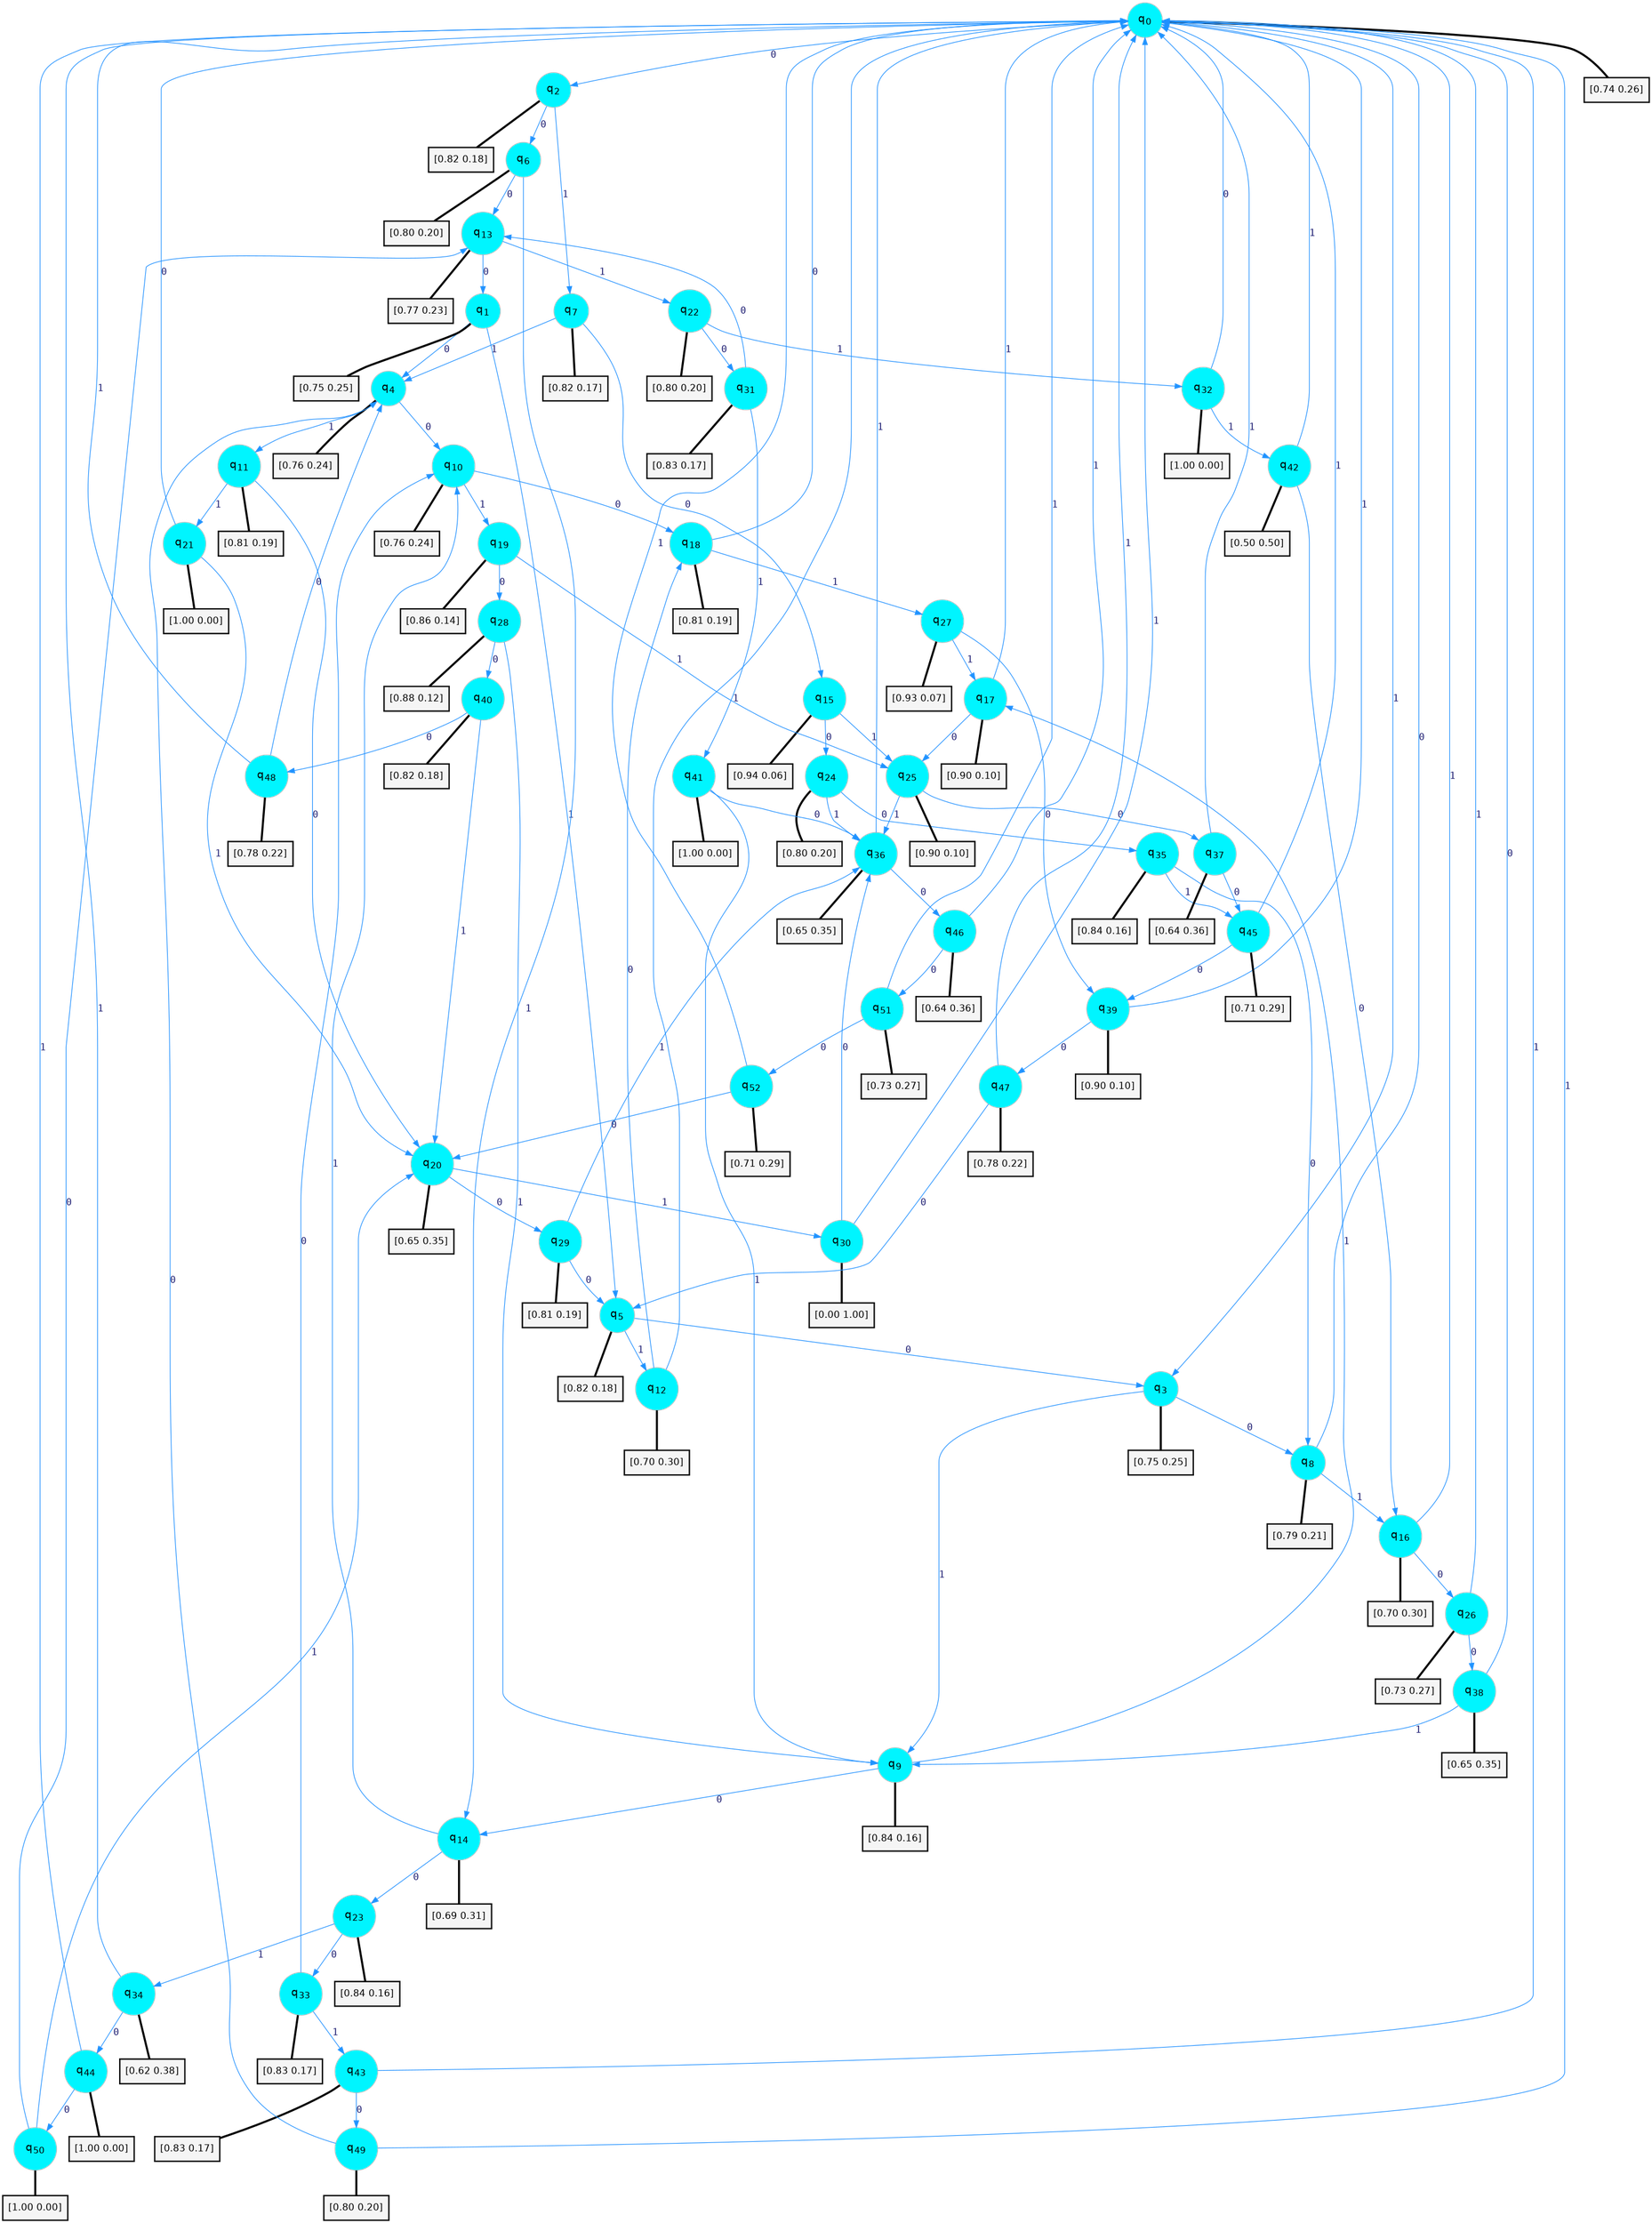 digraph G {
graph [
bgcolor=transparent, dpi=300, rankdir=TD, size="40,25"];
node [
color=gray, fillcolor=turquoise1, fontcolor=black, fontname=Helvetica, fontsize=16, fontweight=bold, shape=circle, style=filled];
edge [
arrowsize=1, color=dodgerblue1, fontcolor=midnightblue, fontname=courier, fontweight=bold, penwidth=1, style=solid, weight=20];
0[label=<q<SUB>0</SUB>>];
1[label=<q<SUB>1</SUB>>];
2[label=<q<SUB>2</SUB>>];
3[label=<q<SUB>3</SUB>>];
4[label=<q<SUB>4</SUB>>];
5[label=<q<SUB>5</SUB>>];
6[label=<q<SUB>6</SUB>>];
7[label=<q<SUB>7</SUB>>];
8[label=<q<SUB>8</SUB>>];
9[label=<q<SUB>9</SUB>>];
10[label=<q<SUB>10</SUB>>];
11[label=<q<SUB>11</SUB>>];
12[label=<q<SUB>12</SUB>>];
13[label=<q<SUB>13</SUB>>];
14[label=<q<SUB>14</SUB>>];
15[label=<q<SUB>15</SUB>>];
16[label=<q<SUB>16</SUB>>];
17[label=<q<SUB>17</SUB>>];
18[label=<q<SUB>18</SUB>>];
19[label=<q<SUB>19</SUB>>];
20[label=<q<SUB>20</SUB>>];
21[label=<q<SUB>21</SUB>>];
22[label=<q<SUB>22</SUB>>];
23[label=<q<SUB>23</SUB>>];
24[label=<q<SUB>24</SUB>>];
25[label=<q<SUB>25</SUB>>];
26[label=<q<SUB>26</SUB>>];
27[label=<q<SUB>27</SUB>>];
28[label=<q<SUB>28</SUB>>];
29[label=<q<SUB>29</SUB>>];
30[label=<q<SUB>30</SUB>>];
31[label=<q<SUB>31</SUB>>];
32[label=<q<SUB>32</SUB>>];
33[label=<q<SUB>33</SUB>>];
34[label=<q<SUB>34</SUB>>];
35[label=<q<SUB>35</SUB>>];
36[label=<q<SUB>36</SUB>>];
37[label=<q<SUB>37</SUB>>];
38[label=<q<SUB>38</SUB>>];
39[label=<q<SUB>39</SUB>>];
40[label=<q<SUB>40</SUB>>];
41[label=<q<SUB>41</SUB>>];
42[label=<q<SUB>42</SUB>>];
43[label=<q<SUB>43</SUB>>];
44[label=<q<SUB>44</SUB>>];
45[label=<q<SUB>45</SUB>>];
46[label=<q<SUB>46</SUB>>];
47[label=<q<SUB>47</SUB>>];
48[label=<q<SUB>48</SUB>>];
49[label=<q<SUB>49</SUB>>];
50[label=<q<SUB>50</SUB>>];
51[label=<q<SUB>51</SUB>>];
52[label=<q<SUB>52</SUB>>];
53[label="[0.74 0.26]", shape=box,fontcolor=black, fontname=Helvetica, fontsize=14, penwidth=2, fillcolor=whitesmoke,color=black];
54[label="[0.75 0.25]", shape=box,fontcolor=black, fontname=Helvetica, fontsize=14, penwidth=2, fillcolor=whitesmoke,color=black];
55[label="[0.82 0.18]", shape=box,fontcolor=black, fontname=Helvetica, fontsize=14, penwidth=2, fillcolor=whitesmoke,color=black];
56[label="[0.75 0.25]", shape=box,fontcolor=black, fontname=Helvetica, fontsize=14, penwidth=2, fillcolor=whitesmoke,color=black];
57[label="[0.76 0.24]", shape=box,fontcolor=black, fontname=Helvetica, fontsize=14, penwidth=2, fillcolor=whitesmoke,color=black];
58[label="[0.82 0.18]", shape=box,fontcolor=black, fontname=Helvetica, fontsize=14, penwidth=2, fillcolor=whitesmoke,color=black];
59[label="[0.80 0.20]", shape=box,fontcolor=black, fontname=Helvetica, fontsize=14, penwidth=2, fillcolor=whitesmoke,color=black];
60[label="[0.82 0.17]", shape=box,fontcolor=black, fontname=Helvetica, fontsize=14, penwidth=2, fillcolor=whitesmoke,color=black];
61[label="[0.79 0.21]", shape=box,fontcolor=black, fontname=Helvetica, fontsize=14, penwidth=2, fillcolor=whitesmoke,color=black];
62[label="[0.84 0.16]", shape=box,fontcolor=black, fontname=Helvetica, fontsize=14, penwidth=2, fillcolor=whitesmoke,color=black];
63[label="[0.76 0.24]", shape=box,fontcolor=black, fontname=Helvetica, fontsize=14, penwidth=2, fillcolor=whitesmoke,color=black];
64[label="[0.81 0.19]", shape=box,fontcolor=black, fontname=Helvetica, fontsize=14, penwidth=2, fillcolor=whitesmoke,color=black];
65[label="[0.70 0.30]", shape=box,fontcolor=black, fontname=Helvetica, fontsize=14, penwidth=2, fillcolor=whitesmoke,color=black];
66[label="[0.77 0.23]", shape=box,fontcolor=black, fontname=Helvetica, fontsize=14, penwidth=2, fillcolor=whitesmoke,color=black];
67[label="[0.69 0.31]", shape=box,fontcolor=black, fontname=Helvetica, fontsize=14, penwidth=2, fillcolor=whitesmoke,color=black];
68[label="[0.94 0.06]", shape=box,fontcolor=black, fontname=Helvetica, fontsize=14, penwidth=2, fillcolor=whitesmoke,color=black];
69[label="[0.70 0.30]", shape=box,fontcolor=black, fontname=Helvetica, fontsize=14, penwidth=2, fillcolor=whitesmoke,color=black];
70[label="[0.90 0.10]", shape=box,fontcolor=black, fontname=Helvetica, fontsize=14, penwidth=2, fillcolor=whitesmoke,color=black];
71[label="[0.81 0.19]", shape=box,fontcolor=black, fontname=Helvetica, fontsize=14, penwidth=2, fillcolor=whitesmoke,color=black];
72[label="[0.86 0.14]", shape=box,fontcolor=black, fontname=Helvetica, fontsize=14, penwidth=2, fillcolor=whitesmoke,color=black];
73[label="[0.65 0.35]", shape=box,fontcolor=black, fontname=Helvetica, fontsize=14, penwidth=2, fillcolor=whitesmoke,color=black];
74[label="[1.00 0.00]", shape=box,fontcolor=black, fontname=Helvetica, fontsize=14, penwidth=2, fillcolor=whitesmoke,color=black];
75[label="[0.80 0.20]", shape=box,fontcolor=black, fontname=Helvetica, fontsize=14, penwidth=2, fillcolor=whitesmoke,color=black];
76[label="[0.84 0.16]", shape=box,fontcolor=black, fontname=Helvetica, fontsize=14, penwidth=2, fillcolor=whitesmoke,color=black];
77[label="[0.80 0.20]", shape=box,fontcolor=black, fontname=Helvetica, fontsize=14, penwidth=2, fillcolor=whitesmoke,color=black];
78[label="[0.90 0.10]", shape=box,fontcolor=black, fontname=Helvetica, fontsize=14, penwidth=2, fillcolor=whitesmoke,color=black];
79[label="[0.73 0.27]", shape=box,fontcolor=black, fontname=Helvetica, fontsize=14, penwidth=2, fillcolor=whitesmoke,color=black];
80[label="[0.93 0.07]", shape=box,fontcolor=black, fontname=Helvetica, fontsize=14, penwidth=2, fillcolor=whitesmoke,color=black];
81[label="[0.88 0.12]", shape=box,fontcolor=black, fontname=Helvetica, fontsize=14, penwidth=2, fillcolor=whitesmoke,color=black];
82[label="[0.81 0.19]", shape=box,fontcolor=black, fontname=Helvetica, fontsize=14, penwidth=2, fillcolor=whitesmoke,color=black];
83[label="[0.00 1.00]", shape=box,fontcolor=black, fontname=Helvetica, fontsize=14, penwidth=2, fillcolor=whitesmoke,color=black];
84[label="[0.83 0.17]", shape=box,fontcolor=black, fontname=Helvetica, fontsize=14, penwidth=2, fillcolor=whitesmoke,color=black];
85[label="[1.00 0.00]", shape=box,fontcolor=black, fontname=Helvetica, fontsize=14, penwidth=2, fillcolor=whitesmoke,color=black];
86[label="[0.83 0.17]", shape=box,fontcolor=black, fontname=Helvetica, fontsize=14, penwidth=2, fillcolor=whitesmoke,color=black];
87[label="[0.62 0.38]", shape=box,fontcolor=black, fontname=Helvetica, fontsize=14, penwidth=2, fillcolor=whitesmoke,color=black];
88[label="[0.84 0.16]", shape=box,fontcolor=black, fontname=Helvetica, fontsize=14, penwidth=2, fillcolor=whitesmoke,color=black];
89[label="[0.65 0.35]", shape=box,fontcolor=black, fontname=Helvetica, fontsize=14, penwidth=2, fillcolor=whitesmoke,color=black];
90[label="[0.64 0.36]", shape=box,fontcolor=black, fontname=Helvetica, fontsize=14, penwidth=2, fillcolor=whitesmoke,color=black];
91[label="[0.65 0.35]", shape=box,fontcolor=black, fontname=Helvetica, fontsize=14, penwidth=2, fillcolor=whitesmoke,color=black];
92[label="[0.90 0.10]", shape=box,fontcolor=black, fontname=Helvetica, fontsize=14, penwidth=2, fillcolor=whitesmoke,color=black];
93[label="[0.82 0.18]", shape=box,fontcolor=black, fontname=Helvetica, fontsize=14, penwidth=2, fillcolor=whitesmoke,color=black];
94[label="[1.00 0.00]", shape=box,fontcolor=black, fontname=Helvetica, fontsize=14, penwidth=2, fillcolor=whitesmoke,color=black];
95[label="[0.50 0.50]", shape=box,fontcolor=black, fontname=Helvetica, fontsize=14, penwidth=2, fillcolor=whitesmoke,color=black];
96[label="[0.83 0.17]", shape=box,fontcolor=black, fontname=Helvetica, fontsize=14, penwidth=2, fillcolor=whitesmoke,color=black];
97[label="[1.00 0.00]", shape=box,fontcolor=black, fontname=Helvetica, fontsize=14, penwidth=2, fillcolor=whitesmoke,color=black];
98[label="[0.71 0.29]", shape=box,fontcolor=black, fontname=Helvetica, fontsize=14, penwidth=2, fillcolor=whitesmoke,color=black];
99[label="[0.64 0.36]", shape=box,fontcolor=black, fontname=Helvetica, fontsize=14, penwidth=2, fillcolor=whitesmoke,color=black];
100[label="[0.78 0.22]", shape=box,fontcolor=black, fontname=Helvetica, fontsize=14, penwidth=2, fillcolor=whitesmoke,color=black];
101[label="[0.78 0.22]", shape=box,fontcolor=black, fontname=Helvetica, fontsize=14, penwidth=2, fillcolor=whitesmoke,color=black];
102[label="[0.80 0.20]", shape=box,fontcolor=black, fontname=Helvetica, fontsize=14, penwidth=2, fillcolor=whitesmoke,color=black];
103[label="[1.00 0.00]", shape=box,fontcolor=black, fontname=Helvetica, fontsize=14, penwidth=2, fillcolor=whitesmoke,color=black];
104[label="[0.73 0.27]", shape=box,fontcolor=black, fontname=Helvetica, fontsize=14, penwidth=2, fillcolor=whitesmoke,color=black];
105[label="[0.71 0.29]", shape=box,fontcolor=black, fontname=Helvetica, fontsize=14, penwidth=2, fillcolor=whitesmoke,color=black];
0->2 [label=0];
0->3 [label=1];
0->53 [arrowhead=none, penwidth=3,color=black];
1->4 [label=0];
1->5 [label=1];
1->54 [arrowhead=none, penwidth=3,color=black];
2->6 [label=0];
2->7 [label=1];
2->55 [arrowhead=none, penwidth=3,color=black];
3->8 [label=0];
3->9 [label=1];
3->56 [arrowhead=none, penwidth=3,color=black];
4->10 [label=0];
4->11 [label=1];
4->57 [arrowhead=none, penwidth=3,color=black];
5->3 [label=0];
5->12 [label=1];
5->58 [arrowhead=none, penwidth=3,color=black];
6->13 [label=0];
6->14 [label=1];
6->59 [arrowhead=none, penwidth=3,color=black];
7->15 [label=0];
7->4 [label=1];
7->60 [arrowhead=none, penwidth=3,color=black];
8->0 [label=0];
8->16 [label=1];
8->61 [arrowhead=none, penwidth=3,color=black];
9->14 [label=0];
9->17 [label=1];
9->62 [arrowhead=none, penwidth=3,color=black];
10->18 [label=0];
10->19 [label=1];
10->63 [arrowhead=none, penwidth=3,color=black];
11->20 [label=0];
11->21 [label=1];
11->64 [arrowhead=none, penwidth=3,color=black];
12->18 [label=0];
12->0 [label=1];
12->65 [arrowhead=none, penwidth=3,color=black];
13->1 [label=0];
13->22 [label=1];
13->66 [arrowhead=none, penwidth=3,color=black];
14->23 [label=0];
14->10 [label=1];
14->67 [arrowhead=none, penwidth=3,color=black];
15->24 [label=0];
15->25 [label=1];
15->68 [arrowhead=none, penwidth=3,color=black];
16->26 [label=0];
16->0 [label=1];
16->69 [arrowhead=none, penwidth=3,color=black];
17->25 [label=0];
17->0 [label=1];
17->70 [arrowhead=none, penwidth=3,color=black];
18->0 [label=0];
18->27 [label=1];
18->71 [arrowhead=none, penwidth=3,color=black];
19->28 [label=0];
19->25 [label=1];
19->72 [arrowhead=none, penwidth=3,color=black];
20->29 [label=0];
20->30 [label=1];
20->73 [arrowhead=none, penwidth=3,color=black];
21->0 [label=0];
21->20 [label=1];
21->74 [arrowhead=none, penwidth=3,color=black];
22->31 [label=0];
22->32 [label=1];
22->75 [arrowhead=none, penwidth=3,color=black];
23->33 [label=0];
23->34 [label=1];
23->76 [arrowhead=none, penwidth=3,color=black];
24->35 [label=0];
24->36 [label=1];
24->77 [arrowhead=none, penwidth=3,color=black];
25->37 [label=0];
25->36 [label=1];
25->78 [arrowhead=none, penwidth=3,color=black];
26->38 [label=0];
26->0 [label=1];
26->79 [arrowhead=none, penwidth=3,color=black];
27->39 [label=0];
27->17 [label=1];
27->80 [arrowhead=none, penwidth=3,color=black];
28->40 [label=0];
28->9 [label=1];
28->81 [arrowhead=none, penwidth=3,color=black];
29->5 [label=0];
29->36 [label=1];
29->82 [arrowhead=none, penwidth=3,color=black];
30->36 [label=0];
30->0 [label=1];
30->83 [arrowhead=none, penwidth=3,color=black];
31->13 [label=0];
31->41 [label=1];
31->84 [arrowhead=none, penwidth=3,color=black];
32->0 [label=0];
32->42 [label=1];
32->85 [arrowhead=none, penwidth=3,color=black];
33->10 [label=0];
33->43 [label=1];
33->86 [arrowhead=none, penwidth=3,color=black];
34->44 [label=0];
34->0 [label=1];
34->87 [arrowhead=none, penwidth=3,color=black];
35->8 [label=0];
35->45 [label=1];
35->88 [arrowhead=none, penwidth=3,color=black];
36->46 [label=0];
36->0 [label=1];
36->89 [arrowhead=none, penwidth=3,color=black];
37->45 [label=0];
37->0 [label=1];
37->90 [arrowhead=none, penwidth=3,color=black];
38->0 [label=0];
38->9 [label=1];
38->91 [arrowhead=none, penwidth=3,color=black];
39->47 [label=0];
39->0 [label=1];
39->92 [arrowhead=none, penwidth=3,color=black];
40->48 [label=0];
40->20 [label=1];
40->93 [arrowhead=none, penwidth=3,color=black];
41->36 [label=0];
41->9 [label=1];
41->94 [arrowhead=none, penwidth=3,color=black];
42->16 [label=0];
42->0 [label=1];
42->95 [arrowhead=none, penwidth=3,color=black];
43->49 [label=0];
43->0 [label=1];
43->96 [arrowhead=none, penwidth=3,color=black];
44->50 [label=0];
44->0 [label=1];
44->97 [arrowhead=none, penwidth=3,color=black];
45->39 [label=0];
45->0 [label=1];
45->98 [arrowhead=none, penwidth=3,color=black];
46->51 [label=0];
46->0 [label=1];
46->99 [arrowhead=none, penwidth=3,color=black];
47->5 [label=0];
47->0 [label=1];
47->100 [arrowhead=none, penwidth=3,color=black];
48->4 [label=0];
48->0 [label=1];
48->101 [arrowhead=none, penwidth=3,color=black];
49->4 [label=0];
49->0 [label=1];
49->102 [arrowhead=none, penwidth=3,color=black];
50->13 [label=0];
50->20 [label=1];
50->103 [arrowhead=none, penwidth=3,color=black];
51->52 [label=0];
51->0 [label=1];
51->104 [arrowhead=none, penwidth=3,color=black];
52->20 [label=0];
52->0 [label=1];
52->105 [arrowhead=none, penwidth=3,color=black];
}
